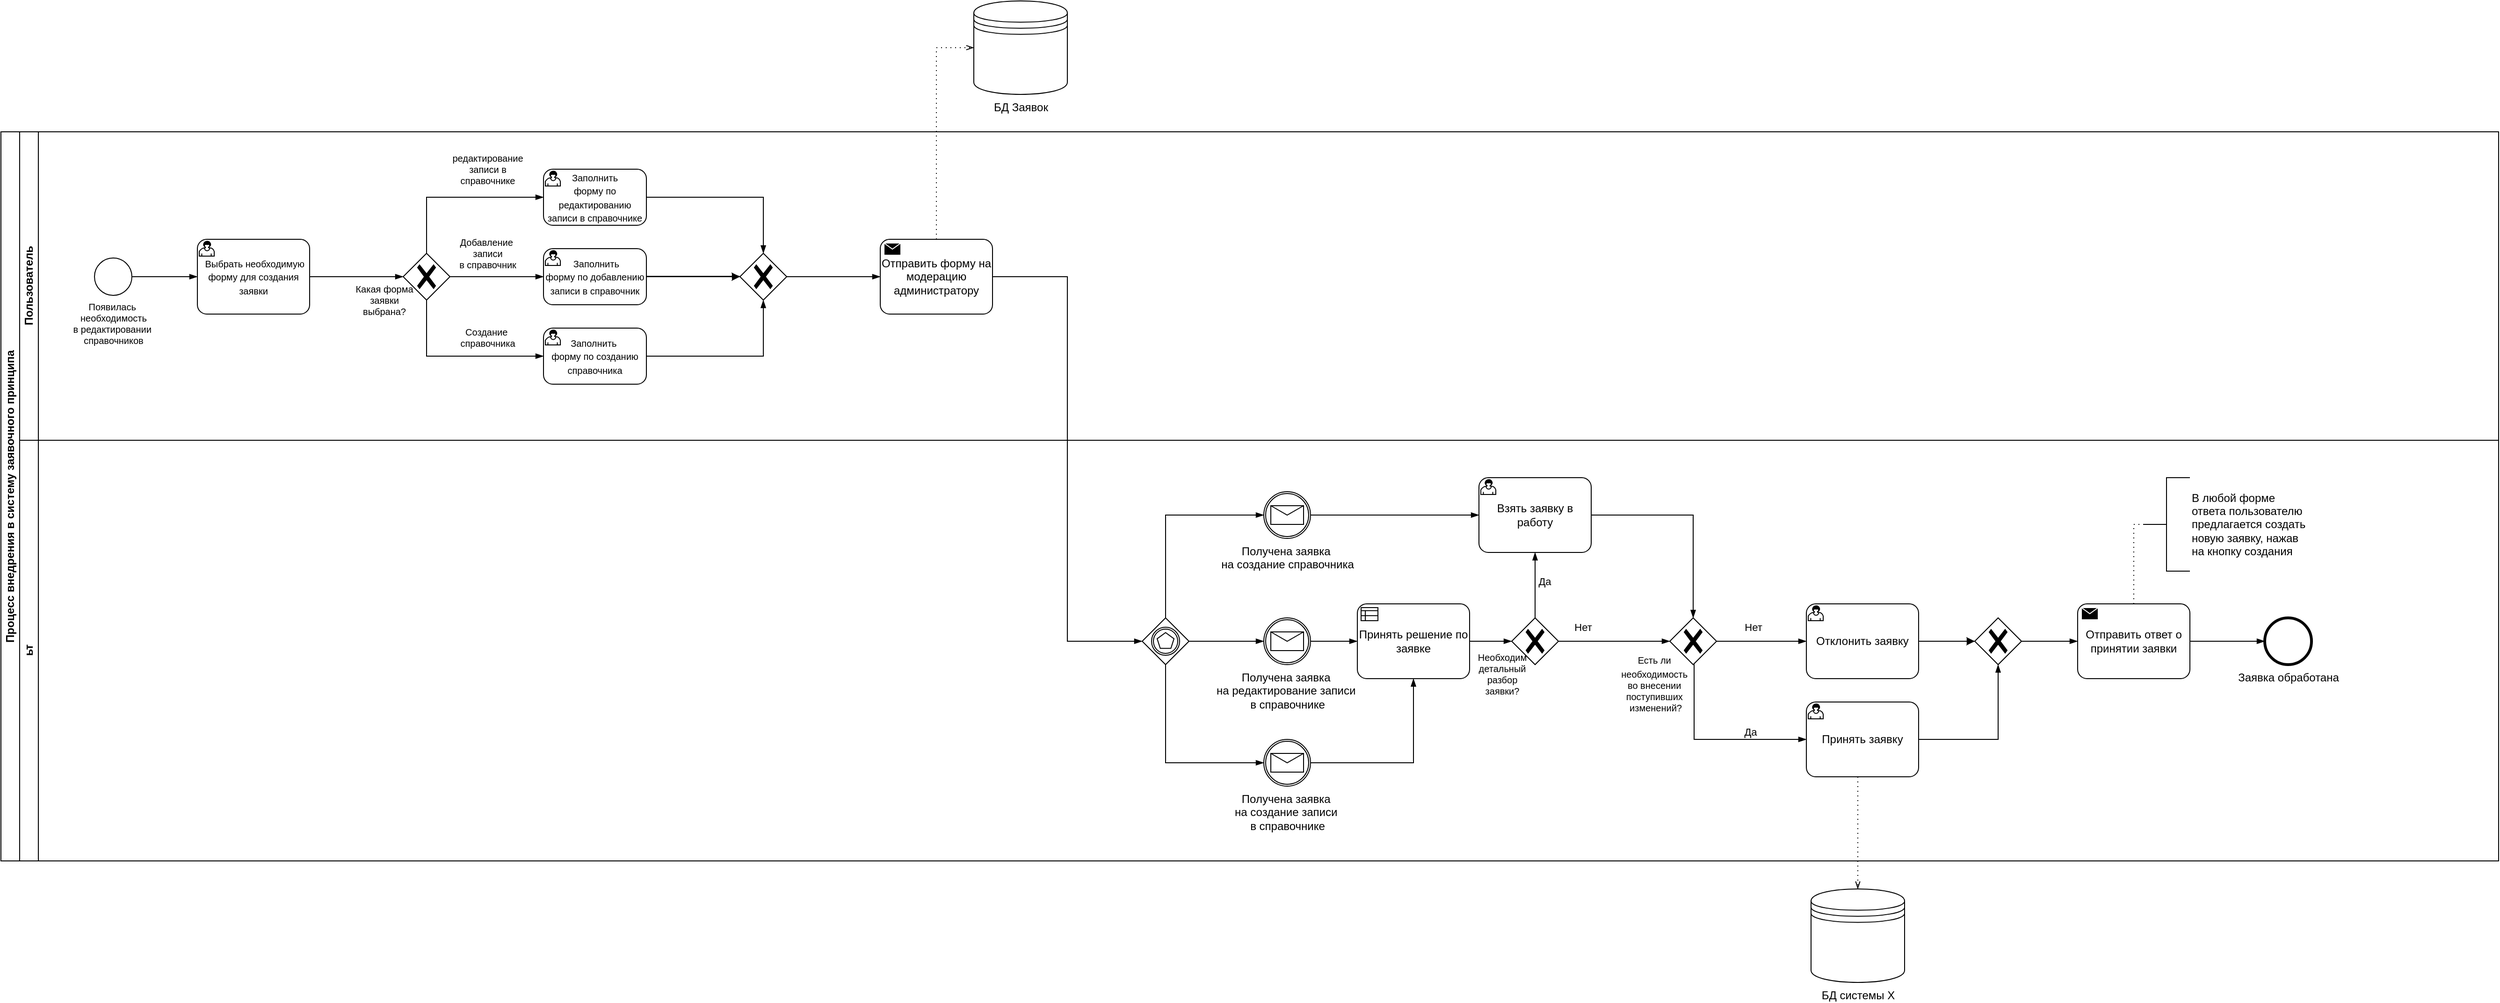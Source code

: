 <mxfile version="24.7.12">
  <diagram name="Страница — 1" id="1qv4vFxmNp9FjW8guF_z">
    <mxGraphModel dx="2206" dy="1990" grid="1" gridSize="10" guides="1" tooltips="1" connect="1" arrows="1" fold="1" page="1" pageScale="1" pageWidth="1169" pageHeight="827" math="0" shadow="0">
      <root>
        <mxCell id="0" />
        <mxCell id="1" parent="0" />
        <mxCell id="p0GBYBw1AZXwjJskAA-A-25" value="Процесс внедрения в систему заявочного принципа" style="swimlane;html=1;childLayout=stackLayout;resizeParent=1;resizeParentMax=0;horizontal=0;startSize=20;horizontalStack=0;whiteSpace=wrap;" parent="1" vertex="1">
          <mxGeometry x="20" y="30" width="2670" height="780" as="geometry" />
        </mxCell>
        <mxCell id="p0GBYBw1AZXwjJskAA-A-26" value="Пользователь" style="swimlane;html=1;startSize=20;horizontal=0;" parent="p0GBYBw1AZXwjJskAA-A-25" vertex="1">
          <mxGeometry x="20" width="2650" height="330" as="geometry" />
        </mxCell>
        <mxCell id="p0GBYBw1AZXwjJskAA-A-30" value="&lt;font style=&quot;font-size: 10px;&quot;&gt;Появилась&amp;nbsp;&lt;/font&gt;&lt;div style=&quot;font-size: 10px;&quot;&gt;&lt;font style=&quot;font-size: 10px;&quot;&gt;необходимость&lt;br style=&quot;font-size: 10px;&quot;&gt;в редактировании&amp;nbsp;&lt;/font&gt;&lt;/div&gt;&lt;div style=&quot;font-size: 10px;&quot;&gt;&lt;font style=&quot;font-size: 10px;&quot;&gt;справочников&lt;/font&gt;&lt;/div&gt;" style="points=[[0.145,0.145,0],[0.5,0,0],[0.855,0.145,0],[1,0.5,0],[0.855,0.855,0],[0.5,1,0],[0.145,0.855,0],[0,0.5,0]];shape=mxgraph.bpmn.event;html=1;verticalLabelPosition=bottom;labelBackgroundColor=#ffffff;verticalAlign=top;align=center;perimeter=ellipsePerimeter;outlineConnect=0;aspect=fixed;outline=standard;symbol=general;fontSize=10;" parent="p0GBYBw1AZXwjJskAA-A-26" vertex="1">
          <mxGeometry x="80" y="135" width="40" height="40" as="geometry" />
        </mxCell>
        <mxCell id="p0GBYBw1AZXwjJskAA-A-43" value="" style="edgeStyle=elbowEdgeStyle;fontSize=12;html=1;endArrow=blockThin;endFill=1;rounded=0;exitX=1;exitY=0.5;exitDx=0;exitDy=0;exitPerimeter=0;entryX=0;entryY=0.5;entryDx=0;entryDy=0;entryPerimeter=0;" parent="p0GBYBw1AZXwjJskAA-A-26" source="p0GBYBw1AZXwjJskAA-A-30" target="p0GBYBw1AZXwjJskAA-A-64" edge="1">
          <mxGeometry width="160" relative="1" as="geometry">
            <mxPoint x="170" y="170" as="sourcePoint" />
            <mxPoint x="190" y="155" as="targetPoint" />
          </mxGeometry>
        </mxCell>
        <mxCell id="p0GBYBw1AZXwjJskAA-A-44" value="" style="points=[[0.25,0.25,0],[0.5,0,0],[0.75,0.25,0],[1,0.5,0],[0.75,0.75,0],[0.5,1,0],[0.25,0.75,0],[0,0.5,0]];shape=mxgraph.bpmn.gateway2;html=1;verticalLabelPosition=bottom;labelBackgroundColor=#ffffff;verticalAlign=top;align=center;perimeter=rhombusPerimeter;outlineConnect=0;outline=none;symbol=none;gwType=exclusive;" parent="p0GBYBw1AZXwjJskAA-A-26" vertex="1">
          <mxGeometry x="410" y="130" width="50" height="50" as="geometry" />
        </mxCell>
        <mxCell id="p0GBYBw1AZXwjJskAA-A-45" value="" style="edgeStyle=elbowEdgeStyle;fontSize=12;html=1;endArrow=blockThin;endFill=1;rounded=0;exitX=1;exitY=0.5;exitDx=0;exitDy=0;exitPerimeter=0;entryX=0;entryY=0.5;entryDx=0;entryDy=0;entryPerimeter=0;" parent="p0GBYBw1AZXwjJskAA-A-26" source="p0GBYBw1AZXwjJskAA-A-64" target="p0GBYBw1AZXwjJskAA-A-44" edge="1">
          <mxGeometry width="160" relative="1" as="geometry">
            <mxPoint x="310" y="155" as="sourcePoint" />
            <mxPoint x="500" y="170" as="targetPoint" />
          </mxGeometry>
        </mxCell>
        <mxCell id="p0GBYBw1AZXwjJskAA-A-51" value="" style="edgeStyle=elbowEdgeStyle;fontSize=12;html=1;endArrow=blockThin;endFill=1;rounded=0;exitX=0.5;exitY=0;exitDx=0;exitDy=0;exitPerimeter=0;entryX=0;entryY=0.5;entryDx=0;entryDy=0;entryPerimeter=0;fillColor=#f5f5f5;strokeColor=#000000;" parent="p0GBYBw1AZXwjJskAA-A-26" source="p0GBYBw1AZXwjJskAA-A-44" edge="1">
          <mxGeometry width="160" relative="1" as="geometry">
            <mxPoint x="450" y="115" as="sourcePoint" />
            <mxPoint x="560" y="70" as="targetPoint" />
            <Array as="points">
              <mxPoint x="435" y="100" />
            </Array>
          </mxGeometry>
        </mxCell>
        <mxCell id="p0GBYBw1AZXwjJskAA-A-54" value="&lt;font style=&quot;font-size: 10px;&quot;&gt;редактирование&lt;/font&gt;&lt;div style=&quot;font-size: 10px;&quot;&gt;&lt;font style=&quot;font-size: 10px;&quot;&gt;записи в&lt;br&gt;&lt;/font&gt;&lt;div style=&quot;&quot;&gt;&lt;font style=&quot;font-size: 10px;&quot;&gt;справочнике&lt;/font&gt;&lt;/div&gt;&lt;/div&gt;" style="edgeLabel;html=1;align=center;verticalAlign=middle;resizable=0;points=[];fontSize=11;" parent="p0GBYBw1AZXwjJskAA-A-51" vertex="1" connectable="0">
          <mxGeometry x="-0.026" y="2" relative="1" as="geometry">
            <mxPoint x="35" y="-28" as="offset" />
          </mxGeometry>
        </mxCell>
        <mxCell id="p0GBYBw1AZXwjJskAA-A-52" value="" style="edgeStyle=elbowEdgeStyle;fontSize=12;html=1;endArrow=blockThin;endFill=1;rounded=0;exitX=0.5;exitY=1;exitDx=0;exitDy=0;exitPerimeter=0;entryX=0;entryY=0.5;entryDx=0;entryDy=0;entryPerimeter=0;" parent="p0GBYBw1AZXwjJskAA-A-26" source="p0GBYBw1AZXwjJskAA-A-44" target="p0GBYBw1AZXwjJskAA-A-67" edge="1">
          <mxGeometry width="160" relative="1" as="geometry">
            <mxPoint x="435" y="300" as="sourcePoint" />
            <mxPoint x="560" y="240" as="targetPoint" />
            <Array as="points">
              <mxPoint x="435" y="270" />
            </Array>
          </mxGeometry>
        </mxCell>
        <mxCell id="p0GBYBw1AZXwjJskAA-A-56" value="&lt;font style=&quot;font-size: 10px;&quot;&gt;Создание&amp;nbsp;&lt;/font&gt;&lt;div style=&quot;font-size: 10px;&quot;&gt;&lt;font style=&quot;font-size: 10px;&quot;&gt;справочника&lt;/font&gt;&lt;/div&gt;" style="edgeLabel;html=1;align=center;verticalAlign=middle;resizable=0;points=[];" parent="p0GBYBw1AZXwjJskAA-A-52" vertex="1" connectable="0">
          <mxGeometry x="0.088" y="2" relative="1" as="geometry">
            <mxPoint x="24" y="-18" as="offset" />
          </mxGeometry>
        </mxCell>
        <mxCell id="p0GBYBw1AZXwjJskAA-A-61" style="edgeStyle=none;rounded=0;orthogonalLoop=1;jettySize=auto;html=1;exitX=0.75;exitY=0;exitDx=0;exitDy=0;exitPerimeter=0;" parent="p0GBYBw1AZXwjJskAA-A-26" edge="1">
          <mxGeometry relative="1" as="geometry">
            <mxPoint x="642.5" y="210" as="sourcePoint" />
            <mxPoint x="642.5" y="210" as="targetPoint" />
          </mxGeometry>
        </mxCell>
        <mxCell id="p0GBYBw1AZXwjJskAA-A-49" value="" style="edgeStyle=elbowEdgeStyle;fontSize=12;html=1;endArrow=blockThin;endFill=1;rounded=0;exitX=1;exitY=0.5;exitDx=0;exitDy=0;exitPerimeter=0;entryX=0;entryY=0.5;entryDx=0;entryDy=0;entryPerimeter=0;" parent="p0GBYBw1AZXwjJskAA-A-26" source="p0GBYBw1AZXwjJskAA-A-44" target="p0GBYBw1AZXwjJskAA-A-66" edge="1">
          <mxGeometry width="160" relative="1" as="geometry">
            <mxPoint x="480" y="154.72" as="sourcePoint" />
            <mxPoint x="560" y="155" as="targetPoint" />
          </mxGeometry>
        </mxCell>
        <mxCell id="p0GBYBw1AZXwjJskAA-A-55" value="&lt;font style=&quot;font-size: 10px;&quot;&gt;Добавление&amp;nbsp;&lt;/font&gt;&lt;div style=&quot;font-size: 10px;&quot;&gt;&lt;font style=&quot;font-size: 10px;&quot;&gt;записи&lt;/font&gt;&lt;div&gt;&lt;font style=&quot;font-size: 10px;&quot;&gt;в справочник&lt;/font&gt;&lt;/div&gt;&lt;/div&gt;" style="edgeLabel;html=1;align=center;verticalAlign=middle;resizable=0;points=[];" parent="p0GBYBw1AZXwjJskAA-A-49" vertex="1" connectable="0">
          <mxGeometry x="-0.316" relative="1" as="geometry">
            <mxPoint x="6" y="-25" as="offset" />
          </mxGeometry>
        </mxCell>
        <mxCell id="p0GBYBw1AZXwjJskAA-A-64" value="&lt;span style=&quot;font-size: 10px;&quot;&gt;&amp;nbsp;Выбрать необходимую форму для создания заявки&lt;/span&gt;" style="points=[[0.25,0,0],[0.5,0,0],[0.75,0,0],[1,0.25,0],[1,0.5,0],[1,0.75,0],[0.75,1,0],[0.5,1,0],[0.25,1,0],[0,0.75,0],[0,0.5,0],[0,0.25,0]];shape=mxgraph.bpmn.task;whiteSpace=wrap;rectStyle=rounded;size=10;html=1;container=1;expand=0;collapsible=0;taskMarker=user;" parent="p0GBYBw1AZXwjJskAA-A-26" vertex="1">
          <mxGeometry x="190" y="115" width="120" height="80" as="geometry" />
        </mxCell>
        <mxCell id="p0GBYBw1AZXwjJskAA-A-65" value="&lt;span style=&quot;font-size: 10px;&quot;&gt;&amp;nbsp;Заполнить&amp;nbsp;&lt;/span&gt;&lt;div&gt;&lt;span style=&quot;font-size: 10px; background-color: initial;&quot;&gt;форму по редактированию записи в справочнике&lt;/span&gt;&lt;/div&gt;" style="points=[[0.25,0,0],[0.5,0,0],[0.75,0,0],[1,0.25,0],[1,0.5,0],[1,0.75,0],[0.75,1,0],[0.5,1,0],[0.25,1,0],[0,0.75,0],[0,0.5,0],[0,0.25,0]];shape=mxgraph.bpmn.task;whiteSpace=wrap;rectStyle=rounded;size=10;html=1;container=1;expand=0;collapsible=0;taskMarker=user;" parent="p0GBYBw1AZXwjJskAA-A-26" vertex="1">
          <mxGeometry x="560" y="40" width="110" height="60" as="geometry" />
        </mxCell>
        <mxCell id="p0GBYBw1AZXwjJskAA-A-67" value="&lt;span style=&quot;font-size: 10px;&quot;&gt;Заполнить&amp;nbsp;&lt;/span&gt;&lt;div&gt;&lt;span style=&quot;font-size: 10px;&quot;&gt;форму&amp;nbsp;&lt;/span&gt;&lt;span style=&quot;font-size: 10px; background-color: initial;&quot;&gt;по созданию справочника&lt;/span&gt;&lt;/div&gt;" style="points=[[0.25,0,0],[0.5,0,0],[0.75,0,0],[1,0.25,0],[1,0.5,0],[1,0.75,0],[0.75,1,0],[0.5,1,0],[0.25,1,0],[0,0.75,0],[0,0.5,0],[0,0.25,0]];shape=mxgraph.bpmn.task;whiteSpace=wrap;rectStyle=rounded;size=10;html=1;container=1;expand=0;collapsible=0;taskMarker=user;" parent="p0GBYBw1AZXwjJskAA-A-26" vertex="1">
          <mxGeometry x="560" y="210" width="110" height="60" as="geometry" />
        </mxCell>
        <mxCell id="p0GBYBw1AZXwjJskAA-A-73" value="" style="edgeStyle=none;rounded=0;orthogonalLoop=1;jettySize=auto;html=1;exitX=1;exitY=0.5;exitDx=0;exitDy=0;exitPerimeter=0;entryX=0;entryY=0.5;entryDx=0;entryDy=0;entryPerimeter=0;" parent="p0GBYBw1AZXwjJskAA-A-26" source="p0GBYBw1AZXwjJskAA-A-66" target="p0GBYBw1AZXwjJskAA-A-68" edge="1">
          <mxGeometry relative="1" as="geometry" />
        </mxCell>
        <mxCell id="p0GBYBw1AZXwjJskAA-A-66" value="&lt;span style=&quot;font-size: 10px;&quot;&gt;&amp;nbsp; Заполнить&amp;nbsp;&lt;/span&gt;&lt;div&gt;&lt;span style=&quot;font-size: 10px;&quot;&gt;форму по добавлению записи в справочник&lt;/span&gt;&lt;/div&gt;" style="points=[[0.25,0,0],[0.5,0,0],[0.75,0,0],[1,0.25,0],[1,0.5,0],[1,0.75,0],[0.75,1,0],[0.5,1,0],[0.25,1,0],[0,0.75,0],[0,0.5,0],[0,0.25,0]];shape=mxgraph.bpmn.task;whiteSpace=wrap;rectStyle=rounded;size=10;html=1;container=1;expand=0;collapsible=0;taskMarker=user;" parent="p0GBYBw1AZXwjJskAA-A-26" vertex="1">
          <mxGeometry x="560" y="125" width="110" height="60" as="geometry" />
        </mxCell>
        <mxCell id="p0GBYBw1AZXwjJskAA-A-68" value="" style="points=[[0.25,0.25,0],[0.5,0,0],[0.75,0.25,0],[1,0.5,0],[0.75,0.75,0],[0.5,1,0],[0.25,0.75,0],[0,0.5,0]];shape=mxgraph.bpmn.gateway2;html=1;verticalLabelPosition=bottom;labelBackgroundColor=#ffffff;verticalAlign=top;align=center;perimeter=rhombusPerimeter;outlineConnect=0;outline=none;symbol=none;gwType=exclusive;" parent="p0GBYBw1AZXwjJskAA-A-26" vertex="1">
          <mxGeometry x="770" y="130" width="50" height="50" as="geometry" />
        </mxCell>
        <mxCell id="p0GBYBw1AZXwjJskAA-A-69" value="" style="edgeStyle=elbowEdgeStyle;fontSize=12;html=1;endArrow=blockThin;endFill=1;rounded=0;exitX=1;exitY=0.5;exitDx=0;exitDy=0;exitPerimeter=0;entryX=0.5;entryY=1;entryDx=0;entryDy=0;entryPerimeter=0;fillColor=#f5f5f5;strokeColor=#000000;" parent="p0GBYBw1AZXwjJskAA-A-26" source="p0GBYBw1AZXwjJskAA-A-67" target="p0GBYBw1AZXwjJskAA-A-68" edge="1">
          <mxGeometry width="160" relative="1" as="geometry">
            <mxPoint x="670" y="245" as="sourcePoint" />
            <mxPoint x="795" y="185" as="targetPoint" />
            <Array as="points">
              <mxPoint x="795" y="210" />
            </Array>
          </mxGeometry>
        </mxCell>
        <mxCell id="p0GBYBw1AZXwjJskAA-A-71" value="" style="edgeStyle=elbowEdgeStyle;fontSize=12;html=1;endArrow=blockThin;endFill=1;rounded=0;exitX=1;exitY=0.5;exitDx=0;exitDy=0;exitPerimeter=0;entryX=0;entryY=0.5;entryDx=0;entryDy=0;entryPerimeter=0;" parent="p0GBYBw1AZXwjJskAA-A-26" edge="1">
          <mxGeometry width="160" relative="1" as="geometry">
            <mxPoint x="670" y="154.63" as="sourcePoint" />
            <mxPoint x="770" y="154.63" as="targetPoint" />
          </mxGeometry>
        </mxCell>
        <mxCell id="p0GBYBw1AZXwjJskAA-A-74" value="" style="edgeStyle=elbowEdgeStyle;fontSize=12;html=1;endArrow=blockThin;endFill=1;rounded=0;exitX=1;exitY=0.5;exitDx=0;exitDy=0;exitPerimeter=0;entryX=0.5;entryY=0;entryDx=0;entryDy=0;entryPerimeter=0;fillColor=#f5f5f5;strokeColor=#000000;" parent="p0GBYBw1AZXwjJskAA-A-26" source="p0GBYBw1AZXwjJskAA-A-65" target="p0GBYBw1AZXwjJskAA-A-68" edge="1">
          <mxGeometry width="160" relative="1" as="geometry">
            <mxPoint x="670" y="115" as="sourcePoint" />
            <mxPoint x="795" y="55" as="targetPoint" />
            <Array as="points">
              <mxPoint x="795" y="85" />
            </Array>
          </mxGeometry>
        </mxCell>
        <mxCell id="p0GBYBw1AZXwjJskAA-A-75" value="Отправить форму на модерацию администратору" style="points=[[0.25,0,0],[0.5,0,0],[0.75,0,0],[1,0.25,0],[1,0.5,0],[1,0.75,0],[0.75,1,0],[0.5,1,0],[0.25,1,0],[0,0.75,0],[0,0.5,0],[0,0.25,0]];shape=mxgraph.bpmn.task;whiteSpace=wrap;rectStyle=rounded;size=10;html=1;container=1;expand=0;collapsible=0;taskMarker=send;" parent="p0GBYBw1AZXwjJskAA-A-26" vertex="1">
          <mxGeometry x="920" y="115" width="120" height="80" as="geometry" />
        </mxCell>
        <mxCell id="p0GBYBw1AZXwjJskAA-A-76" value="" style="edgeStyle=elbowEdgeStyle;fontSize=12;html=1;endArrow=blockThin;endFill=1;rounded=0;exitX=1;exitY=0.5;exitDx=0;exitDy=0;exitPerimeter=0;entryX=0;entryY=0.5;entryDx=0;entryDy=0;entryPerimeter=0;" parent="p0GBYBw1AZXwjJskAA-A-26" source="p0GBYBw1AZXwjJskAA-A-68" target="p0GBYBw1AZXwjJskAA-A-75" edge="1">
          <mxGeometry width="160" relative="1" as="geometry">
            <mxPoint x="820" y="154.63" as="sourcePoint" />
            <mxPoint x="920" y="154.63" as="targetPoint" />
          </mxGeometry>
        </mxCell>
        <mxCell id="EYE6h6jt7aNcyirHuhzn-65" value="Какая форма заявки выбрана?" style="text;html=1;strokeColor=none;fillColor=none;align=center;verticalAlign=middle;whiteSpace=wrap;rounded=0;fontSize=10;" vertex="1" parent="p0GBYBw1AZXwjJskAA-A-26">
          <mxGeometry x="350" y="165" width="80" height="30" as="geometry" />
        </mxCell>
        <mxCell id="p0GBYBw1AZXwjJskAA-A-78" value="" style="edgeStyle=elbowEdgeStyle;fontSize=12;html=1;endArrow=blockThin;endFill=1;rounded=0;exitX=1;exitY=0.5;exitDx=0;exitDy=0;exitPerimeter=0;curved=0;" parent="p0GBYBw1AZXwjJskAA-A-25" source="p0GBYBw1AZXwjJskAA-A-75" target="EYE6h6jt7aNcyirHuhzn-10" edge="1">
          <mxGeometry width="160" relative="1" as="geometry">
            <mxPoint x="1030" y="290" as="sourcePoint" />
            <mxPoint x="1110" y="530" as="targetPoint" />
          </mxGeometry>
        </mxCell>
        <mxCell id="p0GBYBw1AZXwjJskAA-A-28" value="ьт" style="swimlane;html=1;startSize=20;horizontal=0;" parent="p0GBYBw1AZXwjJskAA-A-25" vertex="1">
          <mxGeometry x="20" y="330" width="2650" height="450" as="geometry" />
        </mxCell>
        <mxCell id="EYE6h6jt7aNcyirHuhzn-10" value="" style="points=[[0.25,0.25,0],[0.5,0,0],[0.75,0.25,0],[1,0.5,0],[0.75,0.75,0],[0.5,1,0],[0.25,0.75,0],[0,0.5,0]];shape=mxgraph.bpmn.gateway2;html=1;verticalLabelPosition=bottom;labelBackgroundColor=#ffffff;verticalAlign=top;align=center;perimeter=rhombusPerimeter;outlineConnect=0;outline=catching;symbol=multiple;" vertex="1" parent="p0GBYBw1AZXwjJskAA-A-28">
          <mxGeometry x="1200" y="190" width="50" height="50" as="geometry" />
        </mxCell>
        <mxCell id="EYE6h6jt7aNcyirHuhzn-18" value="Получена заявка&amp;nbsp;&lt;div&gt;на создание справочника&lt;/div&gt;" style="points=[[0.145,0.145,0],[0.5,0,0],[0.855,0.145,0],[1,0.5,0],[0.855,0.855,0],[0.5,1,0],[0.145,0.855,0],[0,0.5,0]];shape=mxgraph.bpmn.event;html=1;verticalLabelPosition=bottom;labelBackgroundColor=#ffffff;verticalAlign=top;align=center;perimeter=ellipsePerimeter;outlineConnect=0;aspect=fixed;outline=catching;symbol=message;" vertex="1" parent="p0GBYBw1AZXwjJskAA-A-28">
          <mxGeometry x="1330" y="55" width="50" height="50" as="geometry" />
        </mxCell>
        <mxCell id="EYE6h6jt7aNcyirHuhzn-17" value="Получена заявка&amp;nbsp;&lt;div&gt;на редактирование записи&amp;nbsp;&lt;/div&gt;&lt;div&gt;в справочнике&lt;/div&gt;" style="points=[[0.145,0.145,0],[0.5,0,0],[0.855,0.145,0],[1,0.5,0],[0.855,0.855,0],[0.5,1,0],[0.145,0.855,0],[0,0.5,0]];shape=mxgraph.bpmn.event;html=1;verticalLabelPosition=bottom;labelBackgroundColor=#ffffff;verticalAlign=top;align=center;perimeter=ellipsePerimeter;outlineConnect=0;aspect=fixed;outline=catching;symbol=message;" vertex="1" parent="p0GBYBw1AZXwjJskAA-A-28">
          <mxGeometry x="1330" y="190" width="50" height="50" as="geometry" />
        </mxCell>
        <mxCell id="EYE6h6jt7aNcyirHuhzn-16" value="Получена заявка&amp;nbsp;&lt;div&gt;на создание записи&amp;nbsp;&lt;/div&gt;&lt;div&gt;в справочнике&lt;/div&gt;" style="points=[[0.145,0.145,0],[0.5,0,0],[0.855,0.145,0],[1,0.5,0],[0.855,0.855,0],[0.5,1,0],[0.145,0.855,0],[0,0.5,0]];shape=mxgraph.bpmn.event;html=1;verticalLabelPosition=bottom;labelBackgroundColor=#ffffff;verticalAlign=top;align=center;perimeter=ellipsePerimeter;outlineConnect=0;aspect=fixed;outline=catching;symbol=message;" vertex="1" parent="p0GBYBw1AZXwjJskAA-A-28">
          <mxGeometry x="1330" y="320" width="50" height="50" as="geometry" />
        </mxCell>
        <mxCell id="EYE6h6jt7aNcyirHuhzn-14" value="" style="edgeStyle=elbowEdgeStyle;fontSize=12;html=1;endArrow=blockThin;endFill=1;rounded=0;exitX=1;exitY=0.5;exitDx=0;exitDy=0;exitPerimeter=0;entryX=0;entryY=0.5;entryDx=0;entryDy=0;entryPerimeter=0;" edge="1" parent="p0GBYBw1AZXwjJskAA-A-28" source="EYE6h6jt7aNcyirHuhzn-10" target="EYE6h6jt7aNcyirHuhzn-17">
          <mxGeometry width="160" relative="1" as="geometry">
            <mxPoint x="1420" y="160" as="sourcePoint" />
            <mxPoint x="1580" y="160" as="targetPoint" />
          </mxGeometry>
        </mxCell>
        <mxCell id="EYE6h6jt7aNcyirHuhzn-15" value="" style="edgeStyle=elbowEdgeStyle;fontSize=12;html=1;endArrow=blockThin;endFill=1;rounded=0;exitX=0.5;exitY=0;exitDx=0;exitDy=0;exitPerimeter=0;entryX=0;entryY=0.5;entryDx=0;entryDy=0;entryPerimeter=0;" edge="1" parent="p0GBYBw1AZXwjJskAA-A-28" source="EYE6h6jt7aNcyirHuhzn-10" target="EYE6h6jt7aNcyirHuhzn-18">
          <mxGeometry width="160" relative="1" as="geometry">
            <mxPoint x="1400" y="60" as="sourcePoint" />
            <mxPoint x="1560" y="60" as="targetPoint" />
            <Array as="points">
              <mxPoint x="1225" y="170" />
            </Array>
          </mxGeometry>
        </mxCell>
        <mxCell id="EYE6h6jt7aNcyirHuhzn-13" value="" style="edgeStyle=elbowEdgeStyle;fontSize=12;html=1;endArrow=blockThin;endFill=1;rounded=0;exitX=0.5;exitY=1;exitDx=0;exitDy=0;exitPerimeter=0;entryX=0;entryY=0.5;entryDx=0;entryDy=0;entryPerimeter=0;" edge="1" parent="p0GBYBw1AZXwjJskAA-A-28" source="EYE6h6jt7aNcyirHuhzn-10" target="EYE6h6jt7aNcyirHuhzn-16">
          <mxGeometry width="160" relative="1" as="geometry">
            <mxPoint x="1380" y="40" as="sourcePoint" />
            <mxPoint x="1540" y="40" as="targetPoint" />
            <Array as="points">
              <mxPoint x="1225" y="260" />
            </Array>
          </mxGeometry>
        </mxCell>
        <mxCell id="EYE6h6jt7aNcyirHuhzn-24" value="" style="edgeStyle=elbowEdgeStyle;fontSize=12;html=1;endArrow=blockThin;endFill=1;rounded=0;exitX=1;exitY=0.5;exitDx=0;exitDy=0;exitPerimeter=0;entryX=0;entryY=0.5;entryDx=0;entryDy=0;entryPerimeter=0;" edge="1" parent="p0GBYBw1AZXwjJskAA-A-28" source="EYE6h6jt7aNcyirHuhzn-18">
          <mxGeometry width="160" relative="1" as="geometry">
            <mxPoint x="1260" y="295" as="sourcePoint" />
            <mxPoint x="1560" y="80" as="targetPoint" />
          </mxGeometry>
        </mxCell>
        <mxCell id="EYE6h6jt7aNcyirHuhzn-40" value="&lt;div&gt;&lt;br&gt;&lt;/div&gt;" style="points=[[0.25,0.25,0],[0.5,0,0],[0.75,0.25,0],[1,0.5,0],[0.75,0.75,0],[0.5,1,0],[0.25,0.75,0],[0,0.5,0]];shape=mxgraph.bpmn.gateway2;html=1;verticalLabelPosition=bottom;labelBackgroundColor=#ffffff;verticalAlign=top;align=center;perimeter=rhombusPerimeter;outlineConnect=0;outline=none;symbol=none;gwType=exclusive;" vertex="1" parent="p0GBYBw1AZXwjJskAA-A-28">
          <mxGeometry x="1764" y="190" width="50" height="50" as="geometry" />
        </mxCell>
        <mxCell id="EYE6h6jt7aNcyirHuhzn-47" value="" style="points=[[0.25,0.25,0],[0.5,0,0],[0.75,0.25,0],[1,0.5,0],[0.75,0.75,0],[0.5,1,0],[0.25,0.75,0],[0,0.5,0]];shape=mxgraph.bpmn.gateway2;html=1;verticalLabelPosition=bottom;labelBackgroundColor=#ffffff;verticalAlign=top;align=center;perimeter=rhombusPerimeter;outlineConnect=0;outline=none;symbol=none;gwType=exclusive;" vertex="1" parent="p0GBYBw1AZXwjJskAA-A-28">
          <mxGeometry x="1595" y="190.0" width="50" height="50" as="geometry" />
        </mxCell>
        <mxCell id="EYE6h6jt7aNcyirHuhzn-52" value="" style="edgeStyle=elbowEdgeStyle;fontSize=12;html=1;endArrow=blockThin;endFill=1;rounded=0;exitX=1;exitY=0.5;exitDx=0;exitDy=0;exitPerimeter=0;entryX=0;entryY=0.5;entryDx=0;entryDy=0;entryPerimeter=0;" edge="1" parent="p0GBYBw1AZXwjJskAA-A-28" source="EYE6h6jt7aNcyirHuhzn-124" target="EYE6h6jt7aNcyirHuhzn-47">
          <mxGeometry width="160" relative="1" as="geometry">
            <mxPoint x="1550" y="215" as="sourcePoint" />
            <mxPoint x="1620" y="370" as="targetPoint" />
          </mxGeometry>
        </mxCell>
        <mxCell id="EYE6h6jt7aNcyirHuhzn-55" value="" style="edgeStyle=elbowEdgeStyle;fontSize=12;html=1;endArrow=blockThin;endFill=1;rounded=0;exitX=1;exitY=0.5;exitDx=0;exitDy=0;exitPerimeter=0;entryX=0;entryY=0.5;entryDx=0;entryDy=0;entryPerimeter=0;" edge="1" parent="p0GBYBw1AZXwjJskAA-A-28" source="EYE6h6jt7aNcyirHuhzn-17" target="EYE6h6jt7aNcyirHuhzn-124">
          <mxGeometry width="160" relative="1" as="geometry">
            <mxPoint x="1440" y="330" as="sourcePoint" />
            <mxPoint x="1430" y="215" as="targetPoint" />
          </mxGeometry>
        </mxCell>
        <mxCell id="EYE6h6jt7aNcyirHuhzn-58" value="" style="edgeStyle=elbowEdgeStyle;fontSize=12;html=1;endArrow=blockThin;endFill=1;rounded=0;exitX=1;exitY=0.5;exitDx=0;exitDy=0;exitPerimeter=0;entryX=0.5;entryY=1;entryDx=0;entryDy=0;entryPerimeter=0;" edge="1" parent="p0GBYBw1AZXwjJskAA-A-28" target="EYE6h6jt7aNcyirHuhzn-124" source="EYE6h6jt7aNcyirHuhzn-16">
          <mxGeometry width="160" relative="1" as="geometry">
            <mxPoint x="1380" y="405" as="sourcePoint" />
            <mxPoint x="1490" y="255" as="targetPoint" />
            <Array as="points">
              <mxPoint x="1490" y="330" />
            </Array>
          </mxGeometry>
        </mxCell>
        <mxCell id="EYE6h6jt7aNcyirHuhzn-62" value="Необходим детальный разбор заявки?" style="text;html=1;strokeColor=none;fillColor=none;align=center;verticalAlign=middle;whiteSpace=wrap;rounded=0;fontSize=10;" vertex="1" parent="p0GBYBw1AZXwjJskAA-A-28">
          <mxGeometry x="1550" y="230" width="70" height="40" as="geometry" />
        </mxCell>
        <mxCell id="EYE6h6jt7aNcyirHuhzn-78" value="Отправить ответ о принятии заявки" style="points=[[0.25,0,0],[0.5,0,0],[0.75,0,0],[1,0.25,0],[1,0.5,0],[1,0.75,0],[0.75,1,0],[0.5,1,0],[0.25,1,0],[0,0.75,0],[0,0.5,0],[0,0.25,0]];shape=mxgraph.bpmn.task;whiteSpace=wrap;rectStyle=rounded;size=10;html=1;container=1;expand=0;collapsible=0;taskMarker=send;" vertex="1" parent="p0GBYBw1AZXwjJskAA-A-28">
          <mxGeometry x="2200" y="175" width="120" height="80" as="geometry" />
        </mxCell>
        <mxCell id="EYE6h6jt7aNcyirHuhzn-82" value="" style="edgeStyle=elbowEdgeStyle;fontSize=12;html=1;endArrow=blockThin;endFill=1;rounded=0;exitX=1;exitY=0.5;exitDx=0;exitDy=0;exitPerimeter=0;entryX=0.5;entryY=0;entryDx=0;entryDy=0;entryPerimeter=0;" edge="1" parent="p0GBYBw1AZXwjJskAA-A-28" target="EYE6h6jt7aNcyirHuhzn-40">
          <mxGeometry width="160" relative="1" as="geometry">
            <mxPoint x="1680" y="80" as="sourcePoint" />
            <mxPoint x="1850" y="130" as="targetPoint" />
            <Array as="points">
              <mxPoint x="1789" y="100" />
            </Array>
          </mxGeometry>
        </mxCell>
        <mxCell id="EYE6h6jt7aNcyirHuhzn-83" value="" style="edgeStyle=elbowEdgeStyle;fontSize=12;html=1;endArrow=blockThin;endFill=1;rounded=0;exitX=1;exitY=0.5;exitDx=0;exitDy=0;exitPerimeter=0;entryX=0;entryY=0.5;entryDx=0;entryDy=0;entryPerimeter=0;" edge="1" parent="p0GBYBw1AZXwjJskAA-A-28" source="EYE6h6jt7aNcyirHuhzn-47" target="EYE6h6jt7aNcyirHuhzn-40">
          <mxGeometry width="160" relative="1" as="geometry">
            <mxPoint x="1690" y="170" as="sourcePoint" />
            <mxPoint x="1850" y="170" as="targetPoint" />
          </mxGeometry>
        </mxCell>
        <mxCell id="EYE6h6jt7aNcyirHuhzn-86" value="Нет" style="edgeLabel;html=1;align=center;verticalAlign=middle;resizable=0;points=[];" vertex="1" connectable="0" parent="EYE6h6jt7aNcyirHuhzn-83">
          <mxGeometry x="-0.267" y="2" relative="1" as="geometry">
            <mxPoint x="-18" y="-13" as="offset" />
          </mxGeometry>
        </mxCell>
        <mxCell id="EYE6h6jt7aNcyirHuhzn-84" value="" style="edgeStyle=elbowEdgeStyle;fontSize=12;html=1;endArrow=blockThin;endFill=1;rounded=0;exitX=0.5;exitY=1;exitDx=0;exitDy=0;exitPerimeter=0;entryX=0;entryY=0.5;entryDx=0;entryDy=0;entryPerimeter=0;" edge="1" parent="p0GBYBw1AZXwjJskAA-A-28" source="EYE6h6jt7aNcyirHuhzn-40" target="EYE6h6jt7aNcyirHuhzn-119">
          <mxGeometry width="160" relative="1" as="geometry">
            <mxPoint x="1785" y="320" as="sourcePoint" />
            <mxPoint x="1905" y="320" as="targetPoint" />
            <Array as="points">
              <mxPoint x="1790" y="280" />
            </Array>
          </mxGeometry>
        </mxCell>
        <mxCell id="EYE6h6jt7aNcyirHuhzn-94" value="Да" style="edgeLabel;html=1;align=center;verticalAlign=middle;resizable=0;points=[];" vertex="1" connectable="0" parent="EYE6h6jt7aNcyirHuhzn-84">
          <mxGeometry x="-0.617" relative="1" as="geometry">
            <mxPoint x="60" y="34" as="offset" />
          </mxGeometry>
        </mxCell>
        <mxCell id="EYE6h6jt7aNcyirHuhzn-88" value="&lt;font style=&quot;text-wrap: nowrap; font-size: 10px;&quot;&gt;Есть ли&amp;nbsp;&lt;/font&gt;&lt;div style=&quot;text-wrap: nowrap;&quot;&gt;&lt;font style=&quot;font-size: 10px;&quot;&gt;необходимость&amp;nbsp;&lt;/font&gt;&lt;div style=&quot;font-size: 10px;&quot;&gt;во внесении&amp;nbsp;&lt;div&gt;поступивших&amp;nbsp;&lt;/div&gt;&lt;div&gt;изменений?&lt;/div&gt;&lt;/div&gt;&lt;/div&gt;" style="text;html=1;strokeColor=none;fillColor=none;align=center;verticalAlign=middle;whiteSpace=wrap;rounded=0;" vertex="1" parent="p0GBYBw1AZXwjJskAA-A-28">
          <mxGeometry x="1714" y="230" width="70" height="60" as="geometry" />
        </mxCell>
        <mxCell id="EYE6h6jt7aNcyirHuhzn-96" value="" style="edgeStyle=elbowEdgeStyle;fontSize=12;html=1;endArrow=blockThin;endFill=1;rounded=0;exitX=0.5;exitY=0;exitDx=0;exitDy=0;exitPerimeter=0;entryX=0.5;entryY=1;entryDx=0;entryDy=0;entryPerimeter=0;elbow=vertical;" edge="1" parent="p0GBYBw1AZXwjJskAA-A-28" source="EYE6h6jt7aNcyirHuhzn-47" target="EYE6h6jt7aNcyirHuhzn-122">
          <mxGeometry width="160" relative="1" as="geometry">
            <mxPoint x="1780" y="270" as="sourcePoint" />
            <mxPoint x="1620" y="120" as="targetPoint" />
          </mxGeometry>
        </mxCell>
        <mxCell id="EYE6h6jt7aNcyirHuhzn-97" value="Да" style="edgeLabel;html=1;align=center;verticalAlign=middle;resizable=0;points=[];" vertex="1" connectable="0" parent="EYE6h6jt7aNcyirHuhzn-96">
          <mxGeometry x="0.306" y="-3" relative="1" as="geometry">
            <mxPoint x="7" y="6" as="offset" />
          </mxGeometry>
        </mxCell>
        <mxCell id="EYE6h6jt7aNcyirHuhzn-102" value="" style="edgeStyle=elbowEdgeStyle;fontSize=12;html=1;endArrow=blockThin;endFill=1;rounded=0;exitX=1;exitY=0.5;exitDx=0;exitDy=0;exitPerimeter=0;entryX=0;entryY=0.5;entryDx=0;entryDy=0;entryPerimeter=0;elbow=vertical;" edge="1" parent="p0GBYBw1AZXwjJskAA-A-28" source="EYE6h6jt7aNcyirHuhzn-40" target="EYE6h6jt7aNcyirHuhzn-120">
          <mxGeometry width="160" relative="1" as="geometry">
            <mxPoint x="1850" y="140" as="sourcePoint" />
            <mxPoint x="1905" y="215" as="targetPoint" />
          </mxGeometry>
        </mxCell>
        <mxCell id="EYE6h6jt7aNcyirHuhzn-103" value="Нет" style="edgeLabel;html=1;align=center;verticalAlign=middle;resizable=0;points=[];" vertex="1" connectable="0" parent="EYE6h6jt7aNcyirHuhzn-102">
          <mxGeometry x="0.2" y="-2" relative="1" as="geometry">
            <mxPoint x="-19" y="-17" as="offset" />
          </mxGeometry>
        </mxCell>
        <mxCell id="EYE6h6jt7aNcyirHuhzn-107" value="&lt;div&gt;&lt;br&gt;&lt;/div&gt;" style="points=[[0.25,0.25,0],[0.5,0,0],[0.75,0.25,0],[1,0.5,0],[0.75,0.75,0],[0.5,1,0],[0.25,0.75,0],[0,0.5,0]];shape=mxgraph.bpmn.gateway2;html=1;verticalLabelPosition=bottom;labelBackgroundColor=#ffffff;verticalAlign=top;align=center;perimeter=rhombusPerimeter;outlineConnect=0;outline=none;symbol=none;gwType=exclusive;" vertex="1" parent="p0GBYBw1AZXwjJskAA-A-28">
          <mxGeometry x="2090" y="190" width="50" height="50" as="geometry" />
        </mxCell>
        <mxCell id="EYE6h6jt7aNcyirHuhzn-112" value="" style="edgeStyle=elbowEdgeStyle;fontSize=12;html=1;endArrow=blockThin;endFill=1;rounded=0;exitX=1;exitY=0.5;exitDx=0;exitDy=0;exitPerimeter=0;entryX=0.5;entryY=1;entryDx=0;entryDy=0;entryPerimeter=0;" edge="1" parent="p0GBYBw1AZXwjJskAA-A-28" source="EYE6h6jt7aNcyirHuhzn-119" target="EYE6h6jt7aNcyirHuhzn-107">
          <mxGeometry width="160" relative="1" as="geometry">
            <mxPoint x="2025" y="320" as="sourcePoint" />
            <mxPoint x="1860" y="180" as="targetPoint" />
            <Array as="points">
              <mxPoint x="2115" y="280" />
            </Array>
          </mxGeometry>
        </mxCell>
        <mxCell id="EYE6h6jt7aNcyirHuhzn-113" value="" style="edgeStyle=elbowEdgeStyle;fontSize=12;html=1;endArrow=blockThin;endFill=1;rounded=0;exitX=1;exitY=0.5;exitDx=0;exitDy=0;exitPerimeter=0;entryX=0;entryY=0.5;entryDx=0;entryDy=0;entryPerimeter=0;" edge="1" parent="p0GBYBw1AZXwjJskAA-A-28" target="EYE6h6jt7aNcyirHuhzn-107">
          <mxGeometry width="160" relative="1" as="geometry">
            <mxPoint x="2025" y="215" as="sourcePoint" />
            <mxPoint x="2160" y="100" as="targetPoint" />
          </mxGeometry>
        </mxCell>
        <mxCell id="EYE6h6jt7aNcyirHuhzn-114" value="" style="edgeStyle=elbowEdgeStyle;fontSize=12;html=1;endArrow=blockThin;endFill=1;rounded=0;exitX=1;exitY=0.5;exitDx=0;exitDy=0;exitPerimeter=0;entryX=0;entryY=0.5;entryDx=0;entryDy=0;entryPerimeter=0;" edge="1" parent="p0GBYBw1AZXwjJskAA-A-28" source="EYE6h6jt7aNcyirHuhzn-107" target="EYE6h6jt7aNcyirHuhzn-78">
          <mxGeometry width="160" relative="1" as="geometry">
            <mxPoint x="2060" y="100" as="sourcePoint" />
            <mxPoint x="2220" y="100" as="targetPoint" />
          </mxGeometry>
        </mxCell>
        <mxCell id="EYE6h6jt7aNcyirHuhzn-115" value="" style="edgeStyle=elbowEdgeStyle;fontSize=12;html=1;endFill=0;startFill=0;endSize=6;startSize=6;dashed=1;dashPattern=1 4;endArrow=none;startArrow=none;rounded=0;exitX=0.5;exitY=0;exitDx=0;exitDy=0;exitPerimeter=0;entryX=0;entryY=0.5;entryDx=0;entryDy=0;entryPerimeter=0;" edge="1" parent="p0GBYBw1AZXwjJskAA-A-28" source="EYE6h6jt7aNcyirHuhzn-78" target="EYE6h6jt7aNcyirHuhzn-116">
          <mxGeometry width="160" relative="1" as="geometry">
            <mxPoint x="2130" y="55.0" as="sourcePoint" />
            <mxPoint x="2265" y="55.0" as="targetPoint" />
            <Array as="points">
              <mxPoint x="2260" y="100" />
            </Array>
          </mxGeometry>
        </mxCell>
        <mxCell id="EYE6h6jt7aNcyirHuhzn-116" value="В любой форме&lt;div&gt;ответа пользователю&lt;/div&gt;&lt;div&gt;предлагается создать&lt;/div&gt;&lt;div&gt;новую заявку, нажав&lt;/div&gt;&lt;div&gt;на кнопку создания&lt;/div&gt;" style="html=1;shape=mxgraph.flowchart.annotation_2;align=left;labelPosition=right;" vertex="1" parent="p0GBYBw1AZXwjJskAA-A-28">
          <mxGeometry x="2270" y="40.0" width="50" height="100" as="geometry" />
        </mxCell>
        <mxCell id="EYE6h6jt7aNcyirHuhzn-117" value="Заявка обработана" style="points=[[0.145,0.145,0],[0.5,0,0],[0.855,0.145,0],[1,0.5,0],[0.855,0.855,0],[0.5,1,0],[0.145,0.855,0],[0,0.5,0]];shape=mxgraph.bpmn.event;html=1;verticalLabelPosition=bottom;labelBackgroundColor=#ffffff;verticalAlign=top;align=center;perimeter=ellipsePerimeter;outlineConnect=0;aspect=fixed;outline=end;symbol=terminate2;" vertex="1" parent="p0GBYBw1AZXwjJskAA-A-28">
          <mxGeometry x="2400" y="190" width="50" height="50" as="geometry" />
        </mxCell>
        <mxCell id="EYE6h6jt7aNcyirHuhzn-118" value="" style="edgeStyle=elbowEdgeStyle;fontSize=12;html=1;endArrow=blockThin;endFill=1;rounded=0;exitX=1;exitY=0.5;exitDx=0;exitDy=0;exitPerimeter=0;entryX=0;entryY=0.5;entryDx=0;entryDy=0;entryPerimeter=0;" edge="1" parent="p0GBYBw1AZXwjJskAA-A-28" source="EYE6h6jt7aNcyirHuhzn-78" target="EYE6h6jt7aNcyirHuhzn-117">
          <mxGeometry width="160" relative="1" as="geometry">
            <mxPoint x="2260" y="330" as="sourcePoint" />
            <mxPoint x="2420" y="330" as="targetPoint" />
          </mxGeometry>
        </mxCell>
        <mxCell id="EYE6h6jt7aNcyirHuhzn-119" value="Принять заявку" style="points=[[0.25,0,0],[0.5,0,0],[0.75,0,0],[1,0.25,0],[1,0.5,0],[1,0.75,0],[0.75,1,0],[0.5,1,0],[0.25,1,0],[0,0.75,0],[0,0.5,0],[0,0.25,0]];shape=mxgraph.bpmn.task;whiteSpace=wrap;rectStyle=rounded;size=10;html=1;container=1;expand=0;collapsible=0;taskMarker=user;" vertex="1" parent="p0GBYBw1AZXwjJskAA-A-28">
          <mxGeometry x="1910" y="280" width="120" height="80" as="geometry" />
        </mxCell>
        <mxCell id="EYE6h6jt7aNcyirHuhzn-121" value="" style="edgeStyle=orthogonalEdgeStyle;rounded=0;orthogonalLoop=1;jettySize=auto;html=1;exitX=1;exitY=0.5;exitDx=0;exitDy=0;exitPerimeter=0;" edge="1" parent="p0GBYBw1AZXwjJskAA-A-28" source="EYE6h6jt7aNcyirHuhzn-120" target="EYE6h6jt7aNcyirHuhzn-107">
          <mxGeometry relative="1" as="geometry" />
        </mxCell>
        <mxCell id="EYE6h6jt7aNcyirHuhzn-120" value="Отклонить&lt;span style=&quot;background-color: initial;&quot;&gt;&amp;nbsp;заявку&lt;/span&gt;" style="points=[[0.25,0,0],[0.5,0,0],[0.75,0,0],[1,0.25,0],[1,0.5,0],[1,0.75,0],[0.75,1,0],[0.5,1,0],[0.25,1,0],[0,0.75,0],[0,0.5,0],[0,0.25,0]];shape=mxgraph.bpmn.task;whiteSpace=wrap;rectStyle=rounded;size=10;html=1;container=1;expand=0;collapsible=0;taskMarker=user;" vertex="1" parent="p0GBYBw1AZXwjJskAA-A-28">
          <mxGeometry x="1910" y="175" width="120" height="80" as="geometry" />
        </mxCell>
        <mxCell id="EYE6h6jt7aNcyirHuhzn-122" value="Взять заявку в работу" style="points=[[0.25,0,0],[0.5,0,0],[0.75,0,0],[1,0.25,0],[1,0.5,0],[1,0.75,0],[0.75,1,0],[0.5,1,0],[0.25,1,0],[0,0.75,0],[0,0.5,0],[0,0.25,0]];shape=mxgraph.bpmn.task;whiteSpace=wrap;rectStyle=rounded;size=10;html=1;container=1;expand=0;collapsible=0;taskMarker=user;" vertex="1" parent="p0GBYBw1AZXwjJskAA-A-28">
          <mxGeometry x="1560" y="40" width="120" height="80" as="geometry" />
        </mxCell>
        <mxCell id="EYE6h6jt7aNcyirHuhzn-124" value="Принять решение по заявке" style="points=[[0.25,0,0],[0.5,0,0],[0.75,0,0],[1,0.25,0],[1,0.5,0],[1,0.75,0],[0.75,1,0],[0.5,1,0],[0.25,1,0],[0,0.75,0],[0,0.5,0],[0,0.25,0]];shape=mxgraph.bpmn.task;whiteSpace=wrap;rectStyle=rounded;size=10;html=1;container=1;expand=0;collapsible=0;taskMarker=businessRule;" vertex="1" parent="p0GBYBw1AZXwjJskAA-A-28">
          <mxGeometry x="1430" y="175" width="120" height="80" as="geometry" />
        </mxCell>
        <mxCell id="EYE6h6jt7aNcyirHuhzn-98" value="БД системы X" style="shape=datastore;html=1;labelPosition=center;verticalLabelPosition=bottom;align=center;verticalAlign=top;" vertex="1" parent="1">
          <mxGeometry x="1955" y="840" width="100" height="100" as="geometry" />
        </mxCell>
        <mxCell id="EYE6h6jt7aNcyirHuhzn-104" value="" style="edgeStyle=elbowEdgeStyle;fontSize=12;html=1;endFill=0;startFill=0;endSize=6;startSize=6;dashed=1;dashPattern=1 4;endArrow=openThin;startArrow=none;rounded=0;exitX=0.5;exitY=1;exitDx=0;exitDy=0;exitPerimeter=0;entryX=0.5;entryY=0;entryDx=0;entryDy=0;" edge="1" parent="1" target="EYE6h6jt7aNcyirHuhzn-98">
          <mxGeometry width="160" relative="1" as="geometry">
            <mxPoint x="2005" y="720" as="sourcePoint" />
            <mxPoint x="2080" y="790" as="targetPoint" />
          </mxGeometry>
        </mxCell>
        <mxCell id="EYE6h6jt7aNcyirHuhzn-105" value="БД Заявок" style="shape=datastore;html=1;labelPosition=center;verticalLabelPosition=bottom;align=center;verticalAlign=top;" vertex="1" parent="1">
          <mxGeometry x="1060" y="-110" width="100" height="100" as="geometry" />
        </mxCell>
        <mxCell id="EYE6h6jt7aNcyirHuhzn-106" value="" style="edgeStyle=elbowEdgeStyle;fontSize=12;html=1;endFill=0;startFill=0;endSize=6;startSize=6;dashed=1;dashPattern=1 4;endArrow=openThin;startArrow=none;rounded=0;exitX=0.5;exitY=0;exitDx=0;exitDy=0;exitPerimeter=0;entryX=0;entryY=0.5;entryDx=0;entryDy=0;" edge="1" parent="1" source="p0GBYBw1AZXwjJskAA-A-75" target="EYE6h6jt7aNcyirHuhzn-105">
          <mxGeometry width="160" relative="1" as="geometry">
            <mxPoint x="1150" y="80" as="sourcePoint" />
            <mxPoint x="1310" y="80" as="targetPoint" />
            <Array as="points">
              <mxPoint x="1020" y="70" />
            </Array>
          </mxGeometry>
        </mxCell>
      </root>
    </mxGraphModel>
  </diagram>
</mxfile>
